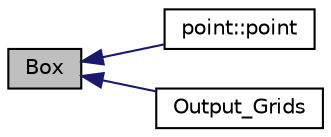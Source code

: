 digraph "Box"
{
  edge [fontname="Helvetica",fontsize="10",labelfontname="Helvetica",labelfontsize="10"];
  node [fontname="Helvetica",fontsize="10",shape=record];
  rankdir="LR";
  Node9 [label="Box",height=0.2,width=0.4,color="black", fillcolor="grey75", style="filled", fontcolor="black"];
  Node9 -> Node10 [dir="back",color="midnightblue",fontsize="10",style="solid",fontname="Helvetica"];
  Node10 [label="point::point",height=0.2,width=0.4,color="black", fillcolor="white", style="filled",URL="$classpoint.html#a35a81eb47d874ab0ad36577aad5fc464"];
  Node9 -> Node11 [dir="back",color="midnightblue",fontsize="10",style="solid",fontname="Helvetica"];
  Node11 [label="Output_Grids",height=0.2,width=0.4,color="black", fillcolor="white", style="filled",URL="$_data___generation___unit___test_8cpp.html#ab005e77c7f55f8dcff07ec0f194c98aa"];
}
